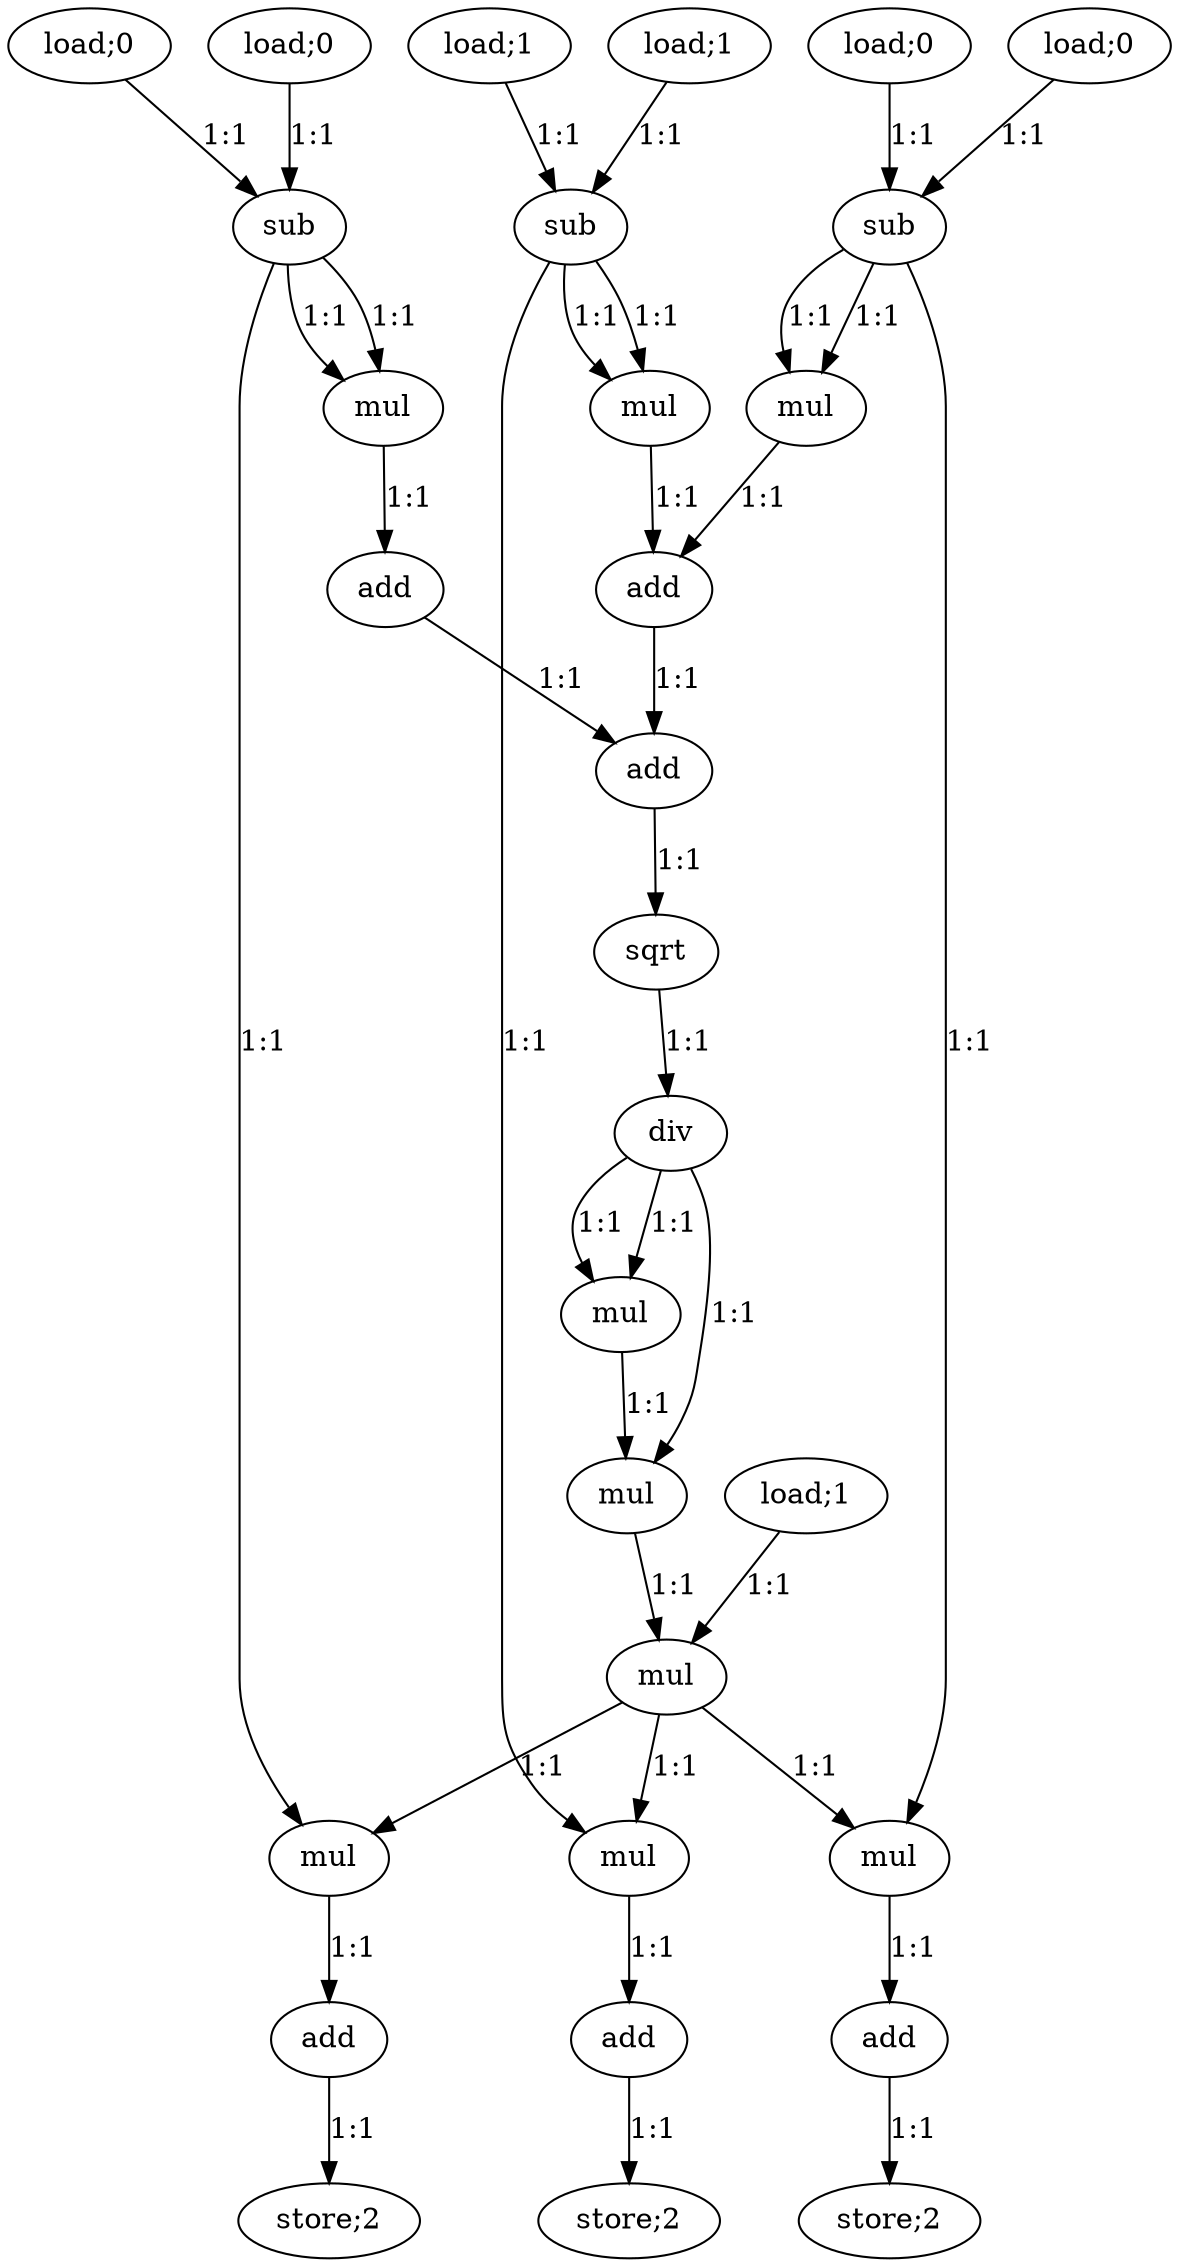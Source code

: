 digraph {
  0 [label="load;0"];
  1 [label="load;0"];
  2 [label="load;0"];
  3 [label="load;0"];
  4 [label="load;1"];
  5 [label="load;1"];
  6 [label="sub"];
  7 [label="sub"];
  8 [label="sub"];
  9 [label="mul"];
  10 [label="mul"];
  11 [label="mul"];
  12 [label="add"];
  13 [label="add"];
  14 [label="add"];
  15 [label="sqrt"];
  16 [label="div"];
  17 [label="mul"];
  18 [label="load;1"];
  19 [label="mul"];
  20 [label="mul"];
  21 [label="mul"];
  22 [label="mul"];
  23 [label="mul"];
  24 [label="add"];
  25 [label="add"];
  26 [label="add"];
  27 [label="store;2"];
  28 [label="store;2"];
  29 [label="store;2"];

  0->6 [label="1:1"];
  1->6 [label="1:1"];
  2->7 [label="1:1"];
  3->7 [label="1:1"];
  4->8 [label="1:1"];
  5->8 [label="1:1"];
  6->21 [label="1:1"];
  6->9 [label="1:1"];
  6->9 [label="1:1"];
  7->22 [label="1:1"];
  7->10 [label="1:1"];
  7->10 [label="1:1"];
  8->23 [label="1:1"];
  8->11 [label="1:1"];
  8->11 [label="1:1"];
  9->12 [label="1:1"];
  10->13 [label="1:1"];
  11->12 [label="1:1"];
  12->14 [label="1:1"];
  13->14 [label="1:1"];
  14->15 [label="1:1"];
  15->16 [label="1:1"];
  16->17 [label="1:1"];
  16->17 [label="1:1"];
  16->19 [label="1:1"];
  17->19 [label="1:1"];
  18->20 [label="1:1"];
  19->20 [label="1:1"];
  20->21 [label="1:1"];
  20->22 [label="1:1"];
  20->23 [label="1:1"];
  21->24 [label="1:1"];
  22->25 [label="1:1"];
  23->26 [label="1:1"];
  24->27 [label="1:1"];
  25->28 [label="1:1"];
  26->29 [label="1:1"];




}
